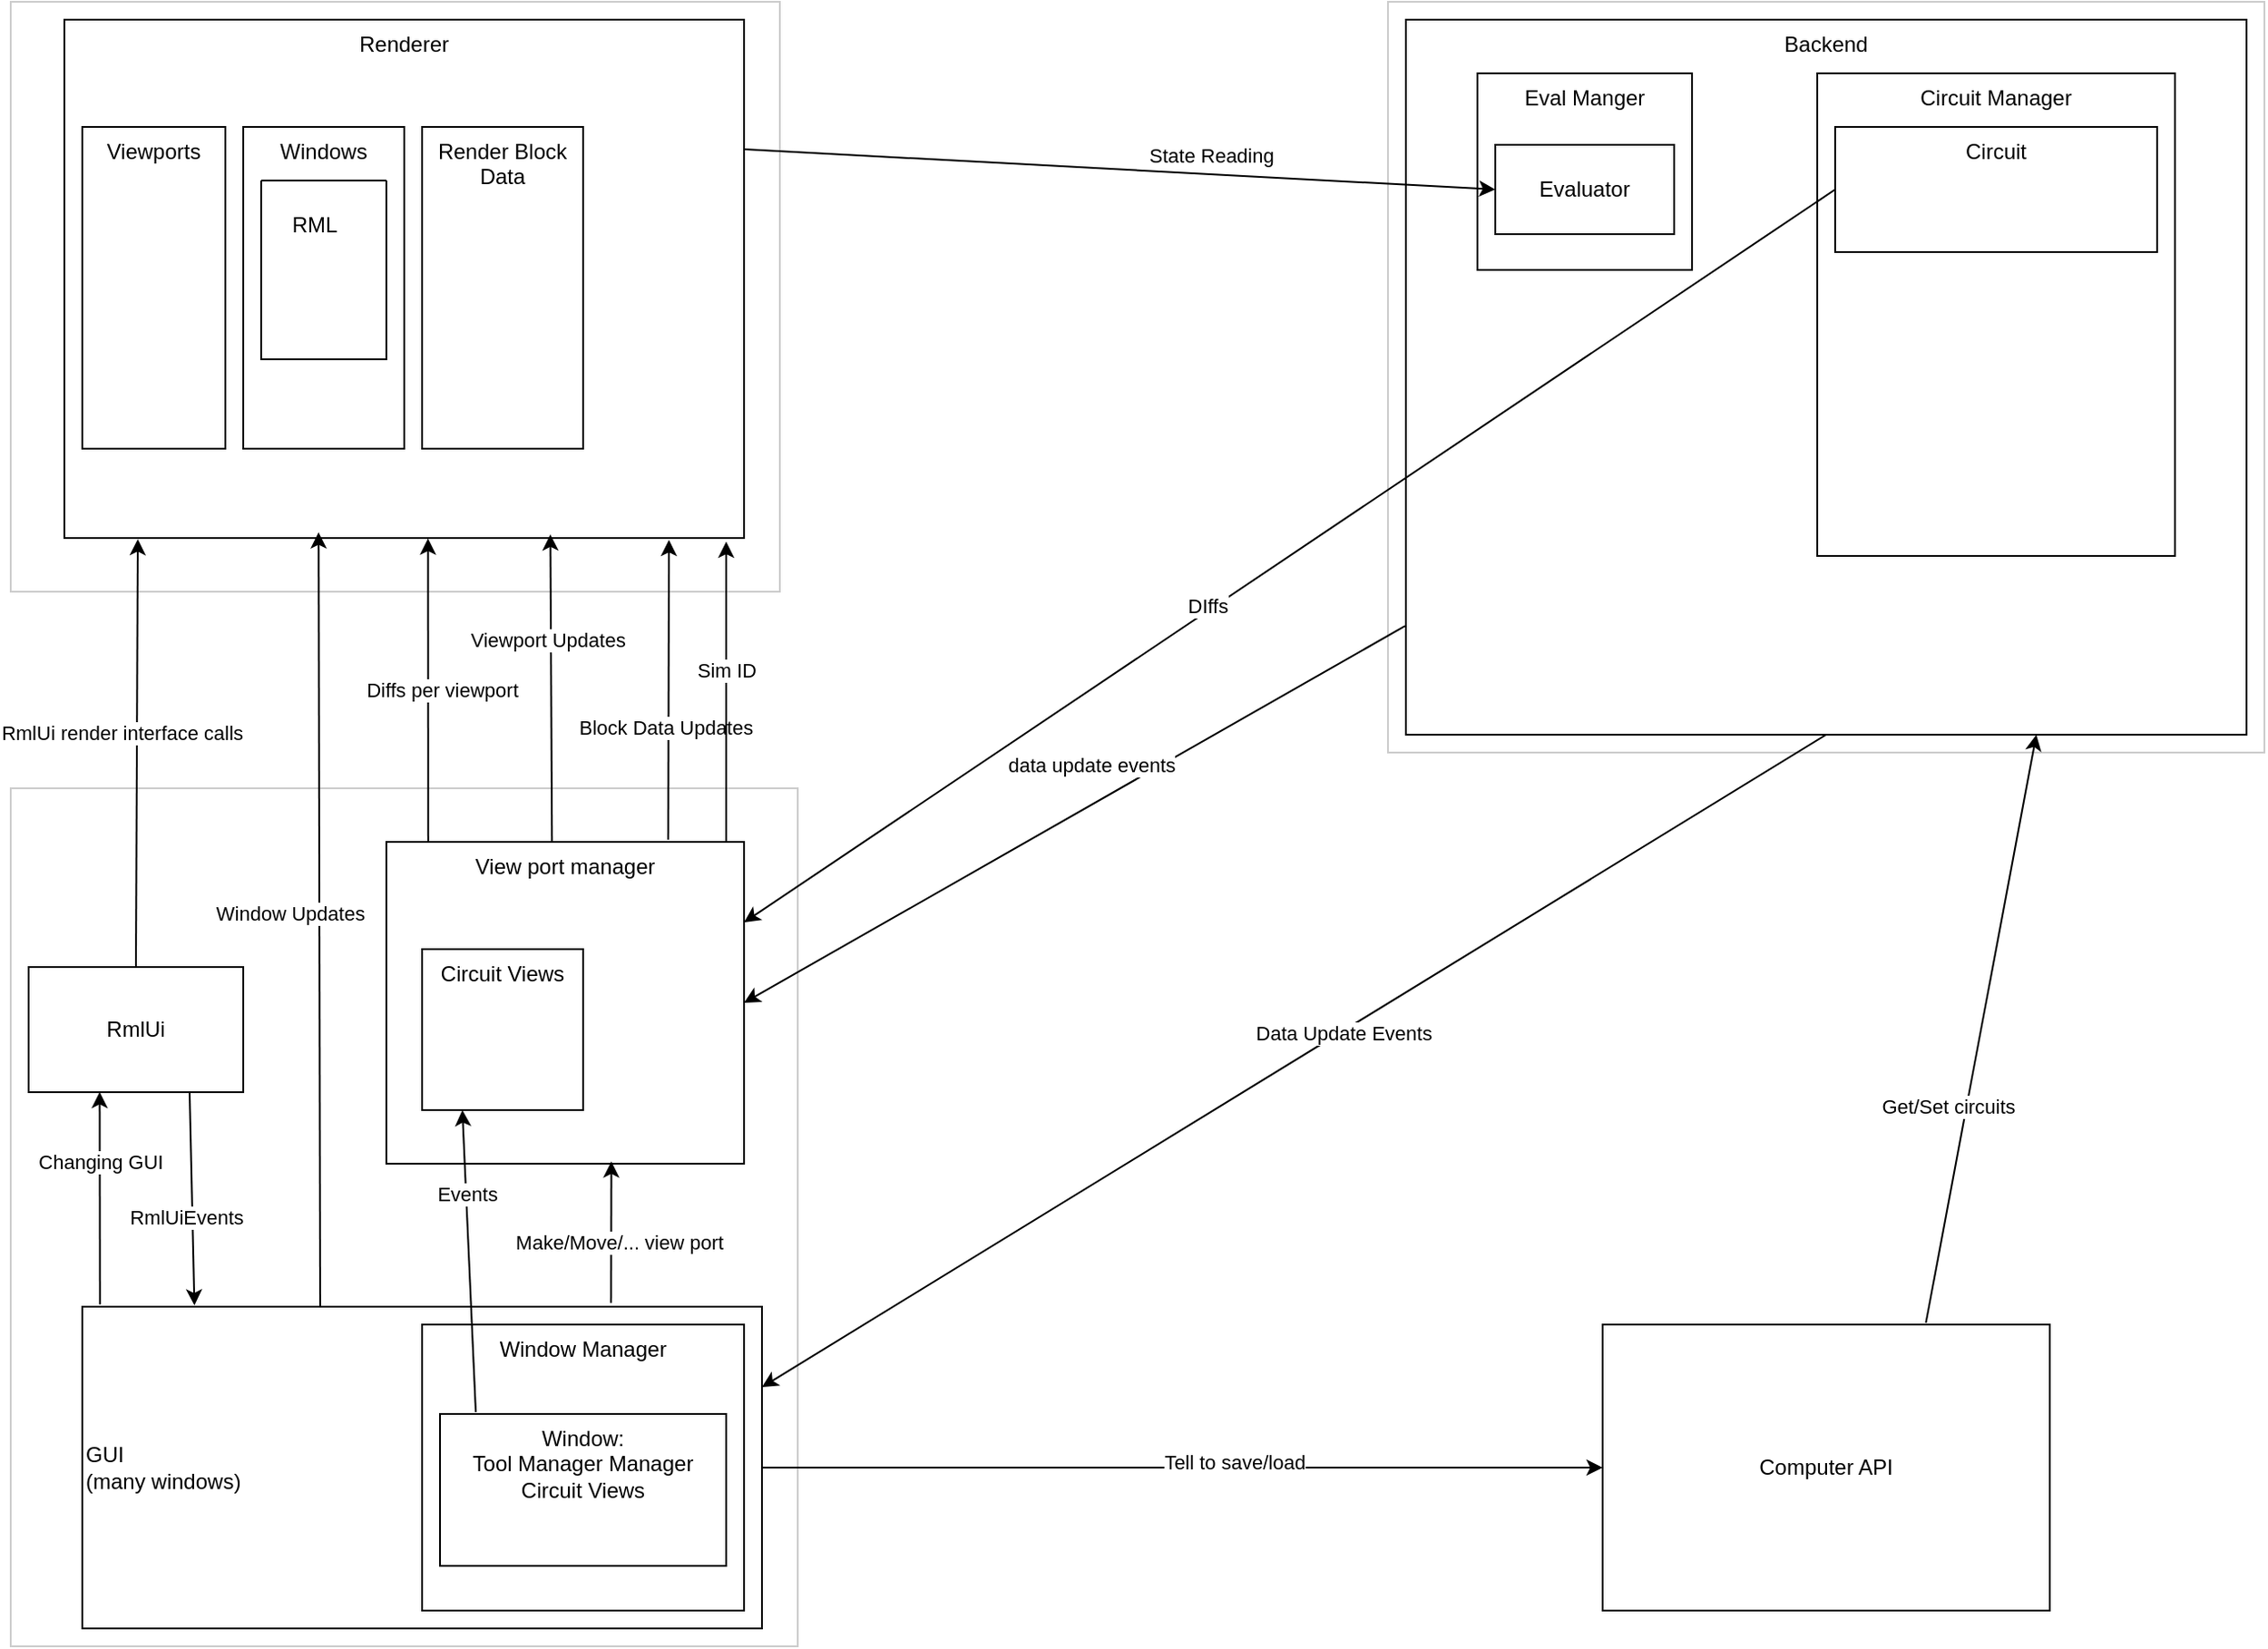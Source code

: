 <mxfile version="28.1.0">
  <diagram name="Page-1" id="WqacrtyBPlfVPJ_BdrDR">
    <mxGraphModel dx="2675" dy="733" grid="1" gridSize="10" guides="1" tooltips="1" connect="1" arrows="0" fold="1" page="1" pageScale="1" pageWidth="1500" pageHeight="1500" math="0" shadow="0">
      <root>
        <mxCell id="0" />
        <mxCell id="1" parent="0" />
        <mxCell id="llyWvoNu_8Dh6wkzg0EB-23" value="" style="whiteSpace=wrap;html=1;fillColor=light-dark(#FFFFFF,#00A9FF);rounded=0;glass=0;opacity=20;" vertex="1" parent="1">
          <mxGeometry x="780" y="10" width="490" height="420" as="geometry" />
        </mxCell>
        <mxCell id="llyWvoNu_8Dh6wkzg0EB-21" value="" style="whiteSpace=wrap;html=1;fillColor=light-dark(#FFFFFF,#FF0000);rounded=0;glass=0;opacity=20;" vertex="1" parent="1">
          <mxGeometry x="10" y="10" width="430" height="330" as="geometry" />
        </mxCell>
        <mxCell id="llyWvoNu_8Dh6wkzg0EB-22" value="" style="whiteSpace=wrap;html=1;fillColor=light-dark(#FFFFFF,#06FF01);rounded=0;glass=0;opacity=20;" vertex="1" parent="1">
          <mxGeometry x="10" y="450" width="440" height="480" as="geometry" />
        </mxCell>
        <mxCell id="pPd9gvbIHy4Iwn_Xjr7f-2" value="Backend" style="whiteSpace=wrap;html=1;align=center;verticalAlign=top;fillColor=none;" parent="1" vertex="1">
          <mxGeometry x="790" y="20" width="470" height="400" as="geometry" />
        </mxCell>
        <mxCell id="pPd9gvbIHy4Iwn_Xjr7f-3" value="GUI&lt;br&gt;(many windows)" style="whiteSpace=wrap;html=1;strokeColor=default;fillColor=none;align=left;" parent="1" vertex="1">
          <mxGeometry x="50" y="740" width="380" height="180" as="geometry" />
        </mxCell>
        <mxCell id="pPd9gvbIHy4Iwn_Xjr7f-4" value="Computer API" style="whiteSpace=wrap;html=1;strokeColor=default;fillColor=none;" parent="1" vertex="1">
          <mxGeometry x="900" y="750" width="250" height="160" as="geometry" />
        </mxCell>
        <mxCell id="pPd9gvbIHy4Iwn_Xjr7f-5" value="" style="endArrow=classic;html=1;rounded=0;exitX=1;exitY=0.5;exitDx=0;exitDy=0;" parent="1" source="pPd9gvbIHy4Iwn_Xjr7f-3" target="pPd9gvbIHy4Iwn_Xjr7f-4" edge="1">
          <mxGeometry width="50" height="50" relative="1" as="geometry">
            <mxPoint x="530" y="450" as="sourcePoint" />
            <mxPoint x="580" y="400" as="targetPoint" />
          </mxGeometry>
        </mxCell>
        <mxCell id="pPd9gvbIHy4Iwn_Xjr7f-6" value="Tell to save/load" style="edgeLabel;html=1;align=center;verticalAlign=middle;resizable=0;points=[];" parent="pPd9gvbIHy4Iwn_Xjr7f-5" vertex="1" connectable="0">
          <mxGeometry x="0.122" y="3" relative="1" as="geometry">
            <mxPoint as="offset" />
          </mxGeometry>
        </mxCell>
        <mxCell id="pPd9gvbIHy4Iwn_Xjr7f-7" value="" style="endArrow=classic;html=1;rounded=0;exitX=0.778;exitY=-0.012;exitDx=0;exitDy=0;exitPerimeter=0;entryX=0.629;entryY=0.993;entryDx=0;entryDy=0;entryPerimeter=0;" parent="1" source="pPd9gvbIHy4Iwn_Xjr7f-3" target="pPd9gvbIHy4Iwn_Xjr7f-8" edge="1">
          <mxGeometry width="50" height="50" relative="1" as="geometry">
            <mxPoint x="520" y="630" as="sourcePoint" />
            <mxPoint x="346" y="660" as="targetPoint" />
          </mxGeometry>
        </mxCell>
        <mxCell id="pPd9gvbIHy4Iwn_Xjr7f-18" value="Make/Move/... view port" style="edgeLabel;html=1;align=center;verticalAlign=middle;resizable=0;points=[];" parent="pPd9gvbIHy4Iwn_Xjr7f-7" vertex="1" connectable="0">
          <mxGeometry x="-0.269" y="2" relative="1" as="geometry">
            <mxPoint x="6" y="-5" as="offset" />
          </mxGeometry>
        </mxCell>
        <mxCell id="pPd9gvbIHy4Iwn_Xjr7f-8" value="View port manager" style="whiteSpace=wrap;html=1;verticalAlign=top;fillColor=none;" parent="1" vertex="1">
          <mxGeometry x="220" y="480" width="200" height="180" as="geometry" />
        </mxCell>
        <mxCell id="pPd9gvbIHy4Iwn_Xjr7f-9" value="" style="endArrow=classic;html=1;rounded=0;entryX=0.331;entryY=0.998;entryDx=0;entryDy=0;exitX=0.026;exitY=-0.007;exitDx=0;exitDy=0;exitPerimeter=0;entryPerimeter=0;" parent="1" source="pPd9gvbIHy4Iwn_Xjr7f-3" target="pPd9gvbIHy4Iwn_Xjr7f-10" edge="1">
          <mxGeometry width="50" height="50" relative="1" as="geometry">
            <mxPoint x="160" y="860" as="sourcePoint" />
            <mxPoint x="110" y="720" as="targetPoint" />
          </mxGeometry>
        </mxCell>
        <mxCell id="pPd9gvbIHy4Iwn_Xjr7f-17" value="Changing GUI" style="edgeLabel;html=1;align=center;verticalAlign=middle;resizable=0;points=[];" parent="pPd9gvbIHy4Iwn_Xjr7f-9" vertex="1" connectable="0">
          <mxGeometry x="0.319" relative="1" as="geometry">
            <mxPoint y="-1" as="offset" />
          </mxGeometry>
        </mxCell>
        <mxCell id="pPd9gvbIHy4Iwn_Xjr7f-10" value="RmlUi" style="whiteSpace=wrap;html=1;fillColor=none;" parent="1" vertex="1">
          <mxGeometry x="20" y="550" width="120" height="70" as="geometry" />
        </mxCell>
        <mxCell id="pPd9gvbIHy4Iwn_Xjr7f-12" value="" style="endArrow=classic;html=1;rounded=0;exitX=0.5;exitY=0;exitDx=0;exitDy=0;entryX=0.108;entryY=1.002;entryDx=0;entryDy=0;entryPerimeter=0;" parent="1" source="pPd9gvbIHy4Iwn_Xjr7f-10" target="pPd9gvbIHy4Iwn_Xjr7f-1" edge="1">
          <mxGeometry width="50" height="50" relative="1" as="geometry">
            <mxPoint x="530" y="450" as="sourcePoint" />
            <mxPoint x="140" y="180" as="targetPoint" />
          </mxGeometry>
        </mxCell>
        <mxCell id="pPd9gvbIHy4Iwn_Xjr7f-20" value="RmlUi render interface calls" style="edgeLabel;html=1;align=center;verticalAlign=middle;resizable=0;points=[];" parent="pPd9gvbIHy4Iwn_Xjr7f-12" vertex="1" connectable="0">
          <mxGeometry x="0.304" y="1" relative="1" as="geometry">
            <mxPoint x="-8" y="25" as="offset" />
          </mxGeometry>
        </mxCell>
        <mxCell id="pPd9gvbIHy4Iwn_Xjr7f-13" value="" style="endArrow=classic;html=1;rounded=0;exitX=0.75;exitY=1;exitDx=0;exitDy=0;entryX=0.165;entryY=-0.004;entryDx=0;entryDy=0;entryPerimeter=0;" parent="1" source="pPd9gvbIHy4Iwn_Xjr7f-10" target="pPd9gvbIHy4Iwn_Xjr7f-3" edge="1">
          <mxGeometry width="50" height="50" relative="1" as="geometry">
            <mxPoint x="520" y="630" as="sourcePoint" />
            <mxPoint x="570" y="580" as="targetPoint" />
          </mxGeometry>
        </mxCell>
        <mxCell id="pPd9gvbIHy4Iwn_Xjr7f-16" value="RmlUiEvents" style="edgeLabel;html=1;align=center;verticalAlign=middle;resizable=0;points=[];" parent="pPd9gvbIHy4Iwn_Xjr7f-13" vertex="1" connectable="0">
          <mxGeometry x="-0.015" y="-4" relative="1" as="geometry">
            <mxPoint y="11" as="offset" />
          </mxGeometry>
        </mxCell>
        <mxCell id="pPd9gvbIHy4Iwn_Xjr7f-14" value="" style="endArrow=classic;html=1;rounded=0;exitX=0.5;exitY=1;exitDx=0;exitDy=0;entryX=1;entryY=0.25;entryDx=0;entryDy=0;" parent="1" source="pPd9gvbIHy4Iwn_Xjr7f-2" target="pPd9gvbIHy4Iwn_Xjr7f-3" edge="1">
          <mxGeometry width="50" height="50" relative="1" as="geometry">
            <mxPoint x="530" y="450" as="sourcePoint" />
            <mxPoint x="580" y="400" as="targetPoint" />
          </mxGeometry>
        </mxCell>
        <mxCell id="pPd9gvbIHy4Iwn_Xjr7f-15" value="Data Update Events" style="edgeLabel;html=1;align=center;verticalAlign=middle;resizable=0;points=[];" parent="pPd9gvbIHy4Iwn_Xjr7f-14" vertex="1" connectable="0">
          <mxGeometry x="-0.088" y="2" relative="1" as="geometry">
            <mxPoint y="-1" as="offset" />
          </mxGeometry>
        </mxCell>
        <mxCell id="pPd9gvbIHy4Iwn_Xjr7f-19" value="Diffs per viewport" style="endArrow=classic;html=1;rounded=0;exitX=0.117;exitY=0;exitDx=0;exitDy=0;entryX=0.535;entryY=1.001;entryDx=0;entryDy=0;entryPerimeter=0;exitPerimeter=0;" parent="1" source="pPd9gvbIHy4Iwn_Xjr7f-8" target="pPd9gvbIHy4Iwn_Xjr7f-1" edge="1">
          <mxGeometry x="-0.0" y="-8" width="50" height="50" relative="1" as="geometry">
            <mxPoint x="530" y="450" as="sourcePoint" />
            <mxPoint x="325" y="310" as="targetPoint" />
            <mxPoint as="offset" />
          </mxGeometry>
        </mxCell>
        <mxCell id="pPd9gvbIHy4Iwn_Xjr7f-21" value="" style="endArrow=classic;html=1;rounded=0;exitX=0.35;exitY=0.002;exitDx=0;exitDy=0;exitPerimeter=0;entryX=0.374;entryY=0.989;entryDx=0;entryDy=0;entryPerimeter=0;" parent="1" source="pPd9gvbIHy4Iwn_Xjr7f-3" target="pPd9gvbIHy4Iwn_Xjr7f-1" edge="1">
          <mxGeometry width="50" height="50" relative="1" as="geometry">
            <mxPoint x="530" y="450" as="sourcePoint" />
            <mxPoint x="250" y="540" as="targetPoint" />
          </mxGeometry>
        </mxCell>
        <mxCell id="pPd9gvbIHy4Iwn_Xjr7f-22" value="Window Updates" style="edgeLabel;html=1;align=center;verticalAlign=middle;resizable=0;points=[];" parent="pPd9gvbIHy4Iwn_Xjr7f-21" vertex="1" connectable="0">
          <mxGeometry x="0.154" y="-4" relative="1" as="geometry">
            <mxPoint x="-21" y="29" as="offset" />
          </mxGeometry>
        </mxCell>
        <mxCell id="pPd9gvbIHy4Iwn_Xjr7f-30" value="" style="endArrow=classic;html=1;rounded=0;entryX=1;entryY=0.5;entryDx=0;entryDy=0;exitX=-0.001;exitY=0.848;exitDx=0;exitDy=0;exitPerimeter=0;" parent="1" source="pPd9gvbIHy4Iwn_Xjr7f-2" target="pPd9gvbIHy4Iwn_Xjr7f-8" edge="1">
          <mxGeometry width="50" height="50" relative="1" as="geometry">
            <mxPoint x="530" y="450" as="sourcePoint" />
            <mxPoint x="580" y="400" as="targetPoint" />
          </mxGeometry>
        </mxCell>
        <mxCell id="pPd9gvbIHy4Iwn_Xjr7f-31" value="data update events" style="edgeLabel;html=1;align=center;verticalAlign=middle;resizable=0;points=[];" parent="pPd9gvbIHy4Iwn_Xjr7f-30" vertex="1" connectable="0">
          <mxGeometry x="-0.068" y="1" relative="1" as="geometry">
            <mxPoint x="-4" y="-21" as="offset" />
          </mxGeometry>
        </mxCell>
        <mxCell id="pPd9gvbIHy4Iwn_Xjr7f-32" value="" style="endArrow=classic;html=1;rounded=0;exitX=0.723;exitY=-0.006;exitDx=0;exitDy=0;exitPerimeter=0;entryX=0.75;entryY=1;entryDx=0;entryDy=0;" parent="1" source="pPd9gvbIHy4Iwn_Xjr7f-4" target="pPd9gvbIHy4Iwn_Xjr7f-2" edge="1">
          <mxGeometry width="50" height="50" relative="1" as="geometry">
            <mxPoint x="530" y="450" as="sourcePoint" />
            <mxPoint x="580" y="400" as="targetPoint" />
          </mxGeometry>
        </mxCell>
        <mxCell id="pPd9gvbIHy4Iwn_Xjr7f-33" value="Get/Set circuits" style="edgeLabel;html=1;align=center;verticalAlign=middle;resizable=0;points=[];" parent="pPd9gvbIHy4Iwn_Xjr7f-32" vertex="1" connectable="0">
          <mxGeometry x="-0.588" y="1" relative="1" as="geometry">
            <mxPoint y="-53" as="offset" />
          </mxGeometry>
        </mxCell>
        <mxCell id="pPd9gvbIHy4Iwn_Xjr7f-40" value="Eval Manger" style="rounded=0;whiteSpace=wrap;html=1;verticalAlign=top;fillColor=none;" parent="1" vertex="1">
          <mxGeometry x="830" y="50" width="120" height="110" as="geometry" />
        </mxCell>
        <mxCell id="pPd9gvbIHy4Iwn_Xjr7f-41" value="Circuit Manager" style="rounded=0;whiteSpace=wrap;html=1;verticalAlign=top;fillColor=none;" parent="1" vertex="1">
          <mxGeometry x="1020" y="50" width="200" height="270" as="geometry" />
        </mxCell>
        <mxCell id="pPd9gvbIHy4Iwn_Xjr7f-43" value="Evaluator" style="rounded=0;whiteSpace=wrap;html=1;fillColor=none;" parent="1" vertex="1">
          <mxGeometry x="840" y="90" width="100" height="50" as="geometry" />
        </mxCell>
        <mxCell id="pPd9gvbIHy4Iwn_Xjr7f-37" value="" style="endArrow=classic;html=1;rounded=0;entryX=0;entryY=0.5;entryDx=0;entryDy=0;exitX=1;exitY=0.25;exitDx=0;exitDy=0;" parent="1" source="pPd9gvbIHy4Iwn_Xjr7f-1" target="pPd9gvbIHy4Iwn_Xjr7f-43" edge="1">
          <mxGeometry width="50" height="50" relative="1" as="geometry">
            <mxPoint x="390" y="175" as="sourcePoint" />
            <mxPoint x="540" y="130" as="targetPoint" />
          </mxGeometry>
        </mxCell>
        <mxCell id="pPd9gvbIHy4Iwn_Xjr7f-38" value="State Reading" style="edgeLabel;html=1;align=center;verticalAlign=middle;resizable=0;points=[];" parent="pPd9gvbIHy4Iwn_Xjr7f-37" vertex="1" connectable="0">
          <mxGeometry x="0.66" relative="1" as="geometry">
            <mxPoint x="-88" y="-15" as="offset" />
          </mxGeometry>
        </mxCell>
        <mxCell id="pPd9gvbIHy4Iwn_Xjr7f-45" value="Window Manager" style="rounded=0;whiteSpace=wrap;html=1;fillColor=none;verticalAlign=top;" parent="1" vertex="1">
          <mxGeometry x="240" y="750" width="180" height="160" as="geometry" />
        </mxCell>
        <mxCell id="pPd9gvbIHy4Iwn_Xjr7f-46" value="Window:&lt;div&gt;Tool Manager&amp;nbsp;&lt;span style=&quot;background-color: transparent; color: light-dark(rgb(0, 0, 0), rgb(255, 255, 255));&quot;&gt;Manager&lt;/span&gt;&lt;/div&gt;&lt;div&gt;&lt;span style=&quot;background-color: transparent; color: light-dark(rgb(0, 0, 0), rgb(255, 255, 255));&quot;&gt;Circuit Views&lt;/span&gt;&lt;/div&gt;" style="rounded=0;whiteSpace=wrap;html=1;fillColor=none;verticalAlign=top;" parent="1" vertex="1">
          <mxGeometry x="250" y="800" width="160" height="85" as="geometry" />
        </mxCell>
        <mxCell id="pPd9gvbIHy4Iwn_Xjr7f-47" value="Circuit" style="rounded=0;whiteSpace=wrap;html=1;verticalAlign=top;fillColor=none;" parent="1" vertex="1">
          <mxGeometry x="1030" y="80" width="180" height="70" as="geometry" />
        </mxCell>
        <mxCell id="pPd9gvbIHy4Iwn_Xjr7f-48" value="" style="endArrow=classic;html=1;rounded=0;exitX=0;exitY=0.5;exitDx=0;exitDy=0;entryX=1;entryY=0.25;entryDx=0;entryDy=0;" parent="1" source="pPd9gvbIHy4Iwn_Xjr7f-47" target="pPd9gvbIHy4Iwn_Xjr7f-8" edge="1">
          <mxGeometry width="50" height="50" relative="1" as="geometry">
            <mxPoint x="540" y="440" as="sourcePoint" />
            <mxPoint x="590" y="390" as="targetPoint" />
          </mxGeometry>
        </mxCell>
        <mxCell id="pPd9gvbIHy4Iwn_Xjr7f-49" value="DIffs" style="edgeLabel;html=1;align=center;verticalAlign=middle;resizable=0;points=[];" parent="pPd9gvbIHy4Iwn_Xjr7f-48" vertex="1" connectable="0">
          <mxGeometry x="0.146" y="-3" relative="1" as="geometry">
            <mxPoint as="offset" />
          </mxGeometry>
        </mxCell>
        <mxCell id="pPd9gvbIHy4Iwn_Xjr7f-1" value="Renderer" style="whiteSpace=wrap;html=1;strokeColor=default;fillColor=none;verticalAlign=top;" parent="1" vertex="1">
          <mxGeometry x="40" y="20" width="380" height="290" as="geometry" />
        </mxCell>
        <mxCell id="llyWvoNu_8Dh6wkzg0EB-2" value="Viewports" style="whiteSpace=wrap;html=1;strokeColor=default;fillColor=none;verticalAlign=top;" vertex="1" parent="1">
          <mxGeometry x="50" y="80" width="80" height="180" as="geometry" />
        </mxCell>
        <mxCell id="llyWvoNu_8Dh6wkzg0EB-4" value="Windows" style="whiteSpace=wrap;html=1;strokeColor=default;fillColor=none;verticalAlign=top;" vertex="1" parent="1">
          <mxGeometry x="140" y="80" width="90" height="180" as="geometry" />
        </mxCell>
        <mxCell id="llyWvoNu_8Dh6wkzg0EB-5" value="Render Block Data" style="whiteSpace=wrap;html=1;strokeColor=default;fillColor=none;verticalAlign=top;" vertex="1" parent="1">
          <mxGeometry x="240" y="80" width="90" height="180" as="geometry" />
        </mxCell>
        <mxCell id="llyWvoNu_8Dh6wkzg0EB-7" value="" style="endArrow=classic;html=1;rounded=0;exitX=0.463;exitY=0.002;exitDx=0;exitDy=0;exitPerimeter=0;entryX=0.715;entryY=0.993;entryDx=0;entryDy=0;entryPerimeter=0;" edge="1" parent="1" source="pPd9gvbIHy4Iwn_Xjr7f-8" target="pPd9gvbIHy4Iwn_Xjr7f-1">
          <mxGeometry width="50" height="50" relative="1" as="geometry">
            <mxPoint x="540" y="310" as="sourcePoint" />
            <mxPoint x="590" y="260" as="targetPoint" />
          </mxGeometry>
        </mxCell>
        <mxCell id="llyWvoNu_8Dh6wkzg0EB-8" value="Viewport Updates" style="edgeLabel;html=1;align=center;verticalAlign=middle;resizable=0;points=[];" vertex="1" connectable="0" parent="llyWvoNu_8Dh6wkzg0EB-7">
          <mxGeometry x="0.324" y="2" relative="1" as="geometry">
            <mxPoint as="offset" />
          </mxGeometry>
        </mxCell>
        <mxCell id="llyWvoNu_8Dh6wkzg0EB-9" value="" style="endArrow=classic;html=1;rounded=0;exitX=0.788;exitY=-0.007;exitDx=0;exitDy=0;exitPerimeter=0;" edge="1" parent="1" source="pPd9gvbIHy4Iwn_Xjr7f-8">
          <mxGeometry width="50" height="50" relative="1" as="geometry">
            <mxPoint x="391" y="582" as="sourcePoint" />
            <mxPoint x="378" y="311" as="targetPoint" />
          </mxGeometry>
        </mxCell>
        <mxCell id="llyWvoNu_8Dh6wkzg0EB-10" value="Block Data Updates" style="edgeLabel;html=1;align=center;verticalAlign=middle;resizable=0;points=[];" vertex="1" connectable="0" parent="llyWvoNu_8Dh6wkzg0EB-9">
          <mxGeometry x="0.324" y="2" relative="1" as="geometry">
            <mxPoint y="48" as="offset" />
          </mxGeometry>
        </mxCell>
        <mxCell id="llyWvoNu_8Dh6wkzg0EB-11" value="Circuit Views" style="whiteSpace=wrap;html=1;strokeColor=default;fillColor=none;verticalAlign=top;" vertex="1" parent="1">
          <mxGeometry x="240" y="540" width="90" height="90" as="geometry" />
        </mxCell>
        <mxCell id="llyWvoNu_8Dh6wkzg0EB-12" value="" style="endArrow=classic;html=1;rounded=0;entryX=0.25;entryY=1;entryDx=0;entryDy=0;" edge="1" parent="1" target="llyWvoNu_8Dh6wkzg0EB-11">
          <mxGeometry width="50" height="50" relative="1" as="geometry">
            <mxPoint x="270" y="799" as="sourcePoint" />
            <mxPoint x="550" y="620" as="targetPoint" />
          </mxGeometry>
        </mxCell>
        <mxCell id="llyWvoNu_8Dh6wkzg0EB-13" value="Events" style="edgeLabel;html=1;align=center;verticalAlign=middle;resizable=0;points=[];" vertex="1" connectable="0" parent="llyWvoNu_8Dh6wkzg0EB-12">
          <mxGeometry x="0.445" relative="1" as="geometry">
            <mxPoint as="offset" />
          </mxGeometry>
        </mxCell>
        <mxCell id="llyWvoNu_8Dh6wkzg0EB-15" value="" style="swimlane;startSize=0;" vertex="1" parent="1">
          <mxGeometry x="150" y="110" width="70" height="100" as="geometry">
            <mxRectangle x="150" y="110" width="50" height="40" as="alternateBounds" />
          </mxGeometry>
        </mxCell>
        <mxCell id="llyWvoNu_8Dh6wkzg0EB-17" value="RML" style="text;html=1;align=center;verticalAlign=middle;whiteSpace=wrap;rounded=0;" vertex="1" parent="1">
          <mxGeometry x="150" y="120" width="60" height="30" as="geometry" />
        </mxCell>
        <mxCell id="llyWvoNu_8Dh6wkzg0EB-18" value="" style="endArrow=classic;html=1;rounded=0;exitX=0.95;exitY=-0.003;exitDx=0;exitDy=0;exitPerimeter=0;" edge="1" parent="1" source="pPd9gvbIHy4Iwn_Xjr7f-8">
          <mxGeometry width="50" height="50" relative="1" as="geometry">
            <mxPoint x="410" y="470" as="sourcePoint" />
            <mxPoint x="410" y="312" as="targetPoint" />
          </mxGeometry>
        </mxCell>
        <mxCell id="llyWvoNu_8Dh6wkzg0EB-19" value="Sim ID" style="edgeLabel;html=1;align=center;verticalAlign=middle;resizable=0;points=[];" vertex="1" connectable="0" parent="llyWvoNu_8Dh6wkzg0EB-18">
          <mxGeometry x="0.324" y="2" relative="1" as="geometry">
            <mxPoint x="2" y="15" as="offset" />
          </mxGeometry>
        </mxCell>
      </root>
    </mxGraphModel>
  </diagram>
</mxfile>
